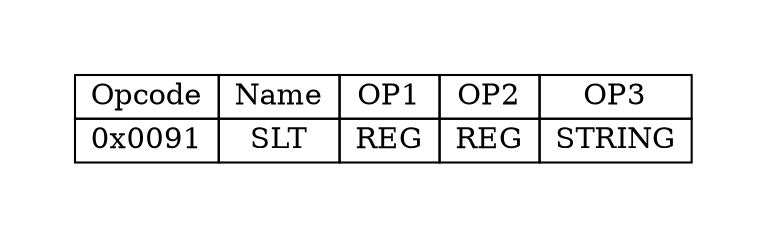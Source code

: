 digraph{
graph [pad="0.5", nodesep="0.5", ranksep="2" ]
node[shape=plain]
Foo [label=<
<table border="0" cellborder="1" cellspacing="0">
<tr><td> Opcode </td> <td> Name </td> <td> OP1 </td><td> OP2 </td><td> OP3 </td> </tr>
<tr>"<td> 0x0091 </td><td> SLT </td><td> REG </td><td> REG </td><td> STRING </td> </tr>
</table>>];
}

